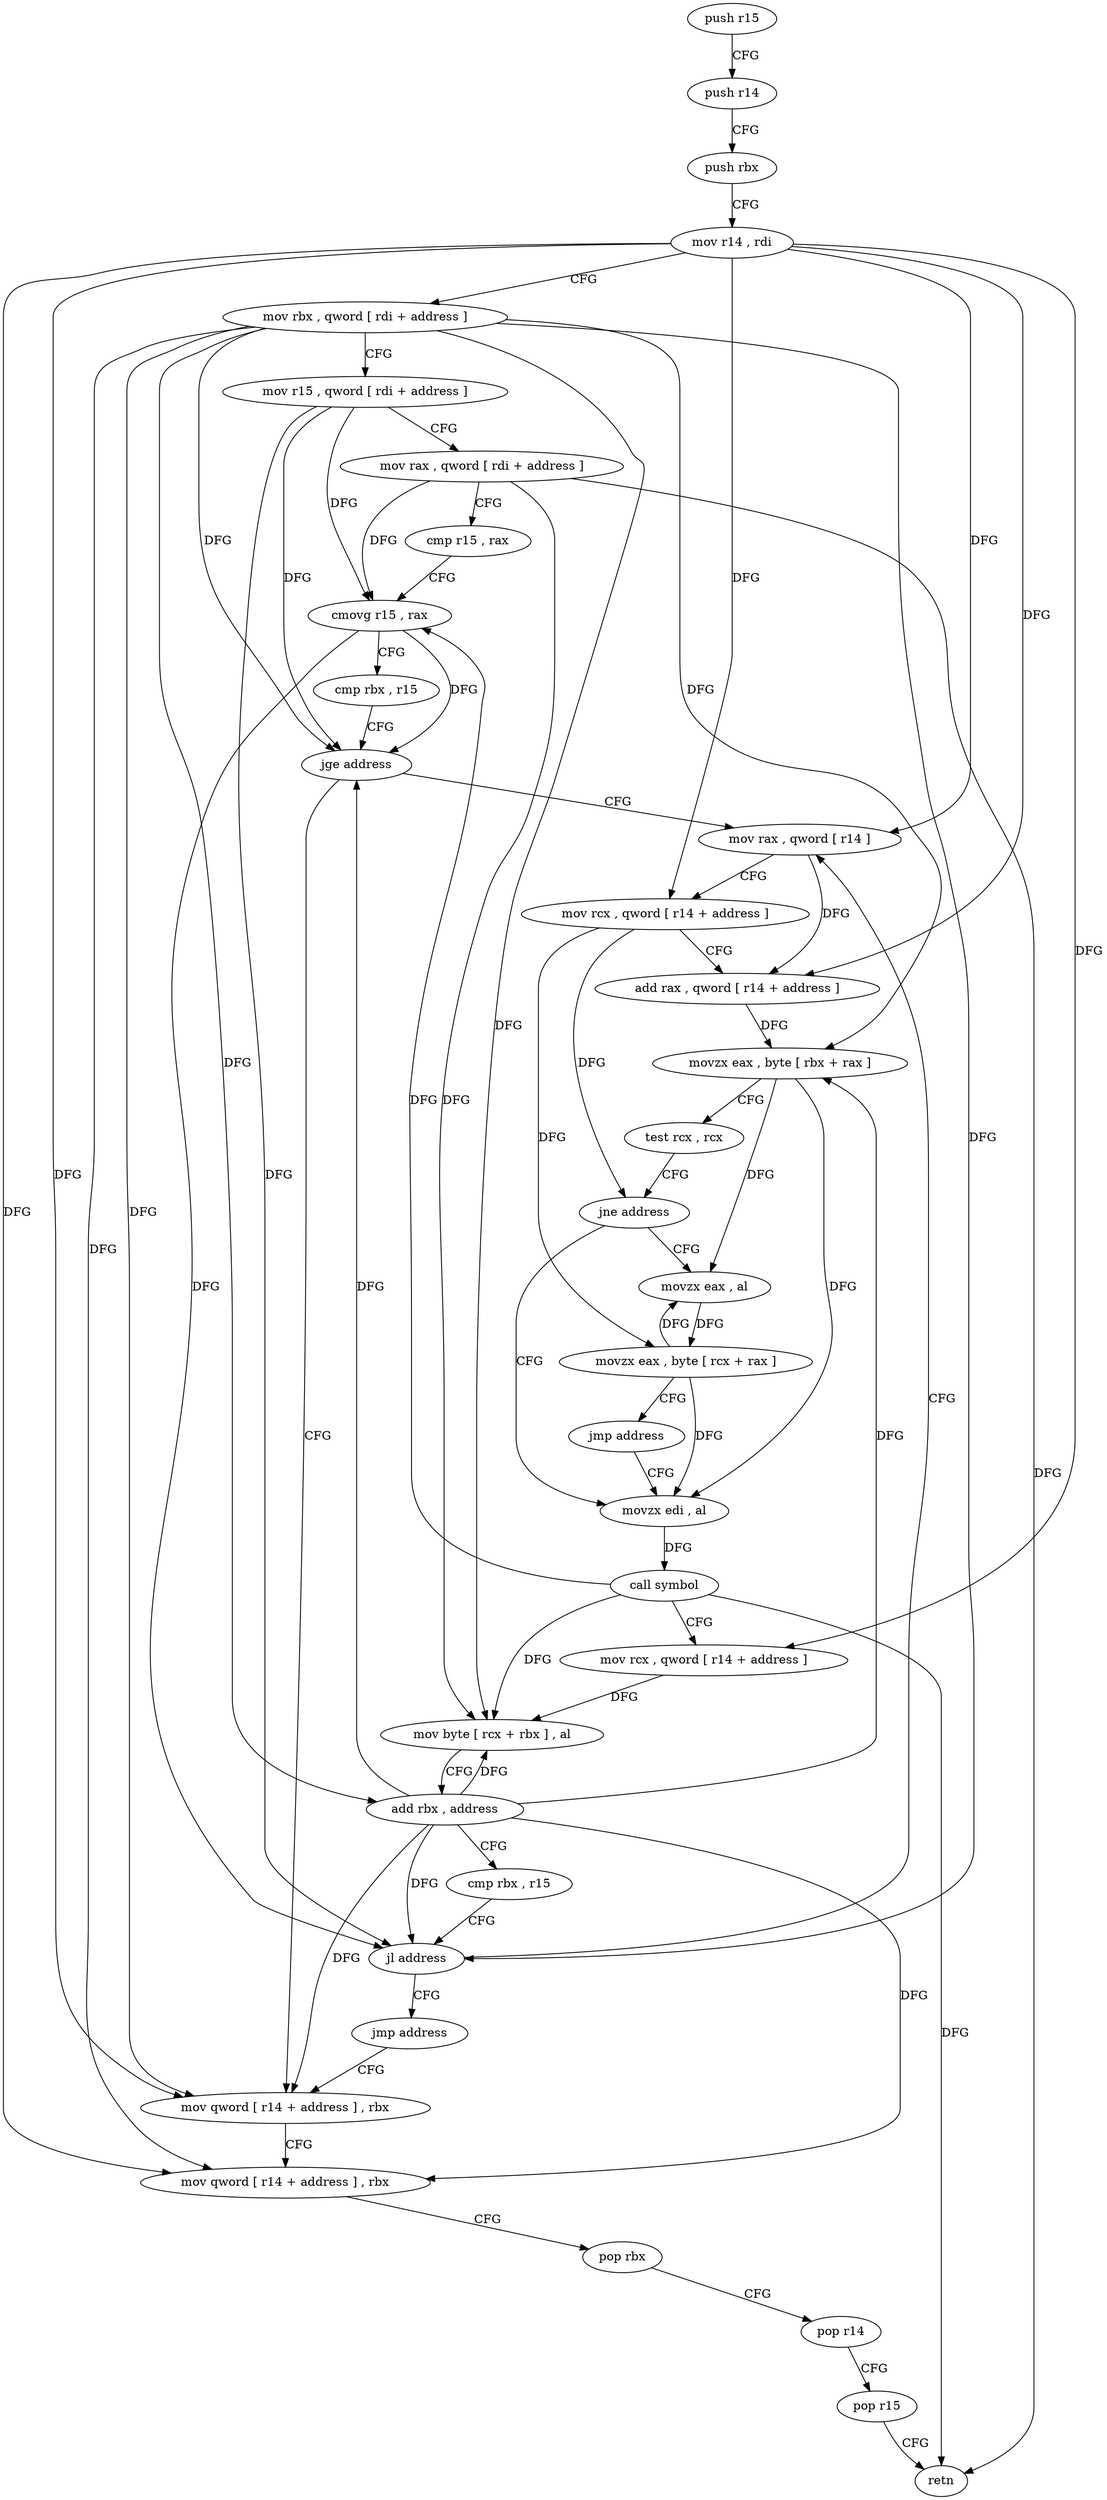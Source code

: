 digraph "func" {
"4225776" [label = "push r15" ]
"4225778" [label = "push r14" ]
"4225780" [label = "push rbx" ]
"4225781" [label = "mov r14 , rdi" ]
"4225784" [label = "mov rbx , qword [ rdi + address ]" ]
"4225788" [label = "mov r15 , qword [ rdi + address ]" ]
"4225792" [label = "mov rax , qword [ rdi + address ]" ]
"4225796" [label = "cmp r15 , rax" ]
"4225799" [label = "cmovg r15 , rax" ]
"4225803" [label = "cmp rbx , r15" ]
"4225806" [label = "jge address" ]
"4225863" [label = "mov qword [ r14 + address ] , rbx" ]
"4225808" [label = "mov rax , qword [ r14 ]" ]
"4225867" [label = "mov qword [ r14 + address ] , rbx" ]
"4225871" [label = "pop rbx" ]
"4225872" [label = "pop r14" ]
"4225874" [label = "pop r15" ]
"4225876" [label = "retn" ]
"4225811" [label = "mov rcx , qword [ r14 + address ]" ]
"4225815" [label = "add rax , qword [ r14 + address ]" ]
"4225819" [label = "movzx eax , byte [ rbx + rax ]" ]
"4225823" [label = "test rcx , rcx" ]
"4225826" [label = "jne address" ]
"4225854" [label = "movzx eax , al" ]
"4225828" [label = "movzx edi , al" ]
"4225857" [label = "movzx eax , byte [ rcx + rax ]" ]
"4225861" [label = "jmp address" ]
"4225831" [label = "call symbol" ]
"4225836" [label = "mov rcx , qword [ r14 + address ]" ]
"4225840" [label = "mov byte [ rcx + rbx ] , al" ]
"4225843" [label = "add rbx , address" ]
"4225847" [label = "cmp rbx , r15" ]
"4225850" [label = "jl address" ]
"4225852" [label = "jmp address" ]
"4225776" -> "4225778" [ label = "CFG" ]
"4225778" -> "4225780" [ label = "CFG" ]
"4225780" -> "4225781" [ label = "CFG" ]
"4225781" -> "4225784" [ label = "CFG" ]
"4225781" -> "4225863" [ label = "DFG" ]
"4225781" -> "4225867" [ label = "DFG" ]
"4225781" -> "4225808" [ label = "DFG" ]
"4225781" -> "4225811" [ label = "DFG" ]
"4225781" -> "4225815" [ label = "DFG" ]
"4225781" -> "4225836" [ label = "DFG" ]
"4225784" -> "4225788" [ label = "CFG" ]
"4225784" -> "4225806" [ label = "DFG" ]
"4225784" -> "4225863" [ label = "DFG" ]
"4225784" -> "4225867" [ label = "DFG" ]
"4225784" -> "4225819" [ label = "DFG" ]
"4225784" -> "4225840" [ label = "DFG" ]
"4225784" -> "4225843" [ label = "DFG" ]
"4225784" -> "4225850" [ label = "DFG" ]
"4225788" -> "4225792" [ label = "CFG" ]
"4225788" -> "4225799" [ label = "DFG" ]
"4225788" -> "4225806" [ label = "DFG" ]
"4225788" -> "4225850" [ label = "DFG" ]
"4225792" -> "4225796" [ label = "CFG" ]
"4225792" -> "4225799" [ label = "DFG" ]
"4225792" -> "4225876" [ label = "DFG" ]
"4225792" -> "4225840" [ label = "DFG" ]
"4225796" -> "4225799" [ label = "CFG" ]
"4225799" -> "4225803" [ label = "CFG" ]
"4225799" -> "4225806" [ label = "DFG" ]
"4225799" -> "4225850" [ label = "DFG" ]
"4225803" -> "4225806" [ label = "CFG" ]
"4225806" -> "4225863" [ label = "CFG" ]
"4225806" -> "4225808" [ label = "CFG" ]
"4225863" -> "4225867" [ label = "CFG" ]
"4225808" -> "4225811" [ label = "CFG" ]
"4225808" -> "4225815" [ label = "DFG" ]
"4225867" -> "4225871" [ label = "CFG" ]
"4225871" -> "4225872" [ label = "CFG" ]
"4225872" -> "4225874" [ label = "CFG" ]
"4225874" -> "4225876" [ label = "CFG" ]
"4225811" -> "4225815" [ label = "CFG" ]
"4225811" -> "4225826" [ label = "DFG" ]
"4225811" -> "4225857" [ label = "DFG" ]
"4225815" -> "4225819" [ label = "DFG" ]
"4225819" -> "4225823" [ label = "CFG" ]
"4225819" -> "4225854" [ label = "DFG" ]
"4225819" -> "4225828" [ label = "DFG" ]
"4225823" -> "4225826" [ label = "CFG" ]
"4225826" -> "4225854" [ label = "CFG" ]
"4225826" -> "4225828" [ label = "CFG" ]
"4225854" -> "4225857" [ label = "DFG" ]
"4225828" -> "4225831" [ label = "DFG" ]
"4225857" -> "4225861" [ label = "CFG" ]
"4225857" -> "4225854" [ label = "DFG" ]
"4225857" -> "4225828" [ label = "DFG" ]
"4225861" -> "4225828" [ label = "CFG" ]
"4225831" -> "4225836" [ label = "CFG" ]
"4225831" -> "4225799" [ label = "DFG" ]
"4225831" -> "4225876" [ label = "DFG" ]
"4225831" -> "4225840" [ label = "DFG" ]
"4225836" -> "4225840" [ label = "DFG" ]
"4225840" -> "4225843" [ label = "CFG" ]
"4225843" -> "4225847" [ label = "CFG" ]
"4225843" -> "4225863" [ label = "DFG" ]
"4225843" -> "4225867" [ label = "DFG" ]
"4225843" -> "4225806" [ label = "DFG" ]
"4225843" -> "4225819" [ label = "DFG" ]
"4225843" -> "4225840" [ label = "DFG" ]
"4225843" -> "4225850" [ label = "DFG" ]
"4225847" -> "4225850" [ label = "CFG" ]
"4225850" -> "4225808" [ label = "CFG" ]
"4225850" -> "4225852" [ label = "CFG" ]
"4225852" -> "4225863" [ label = "CFG" ]
}
